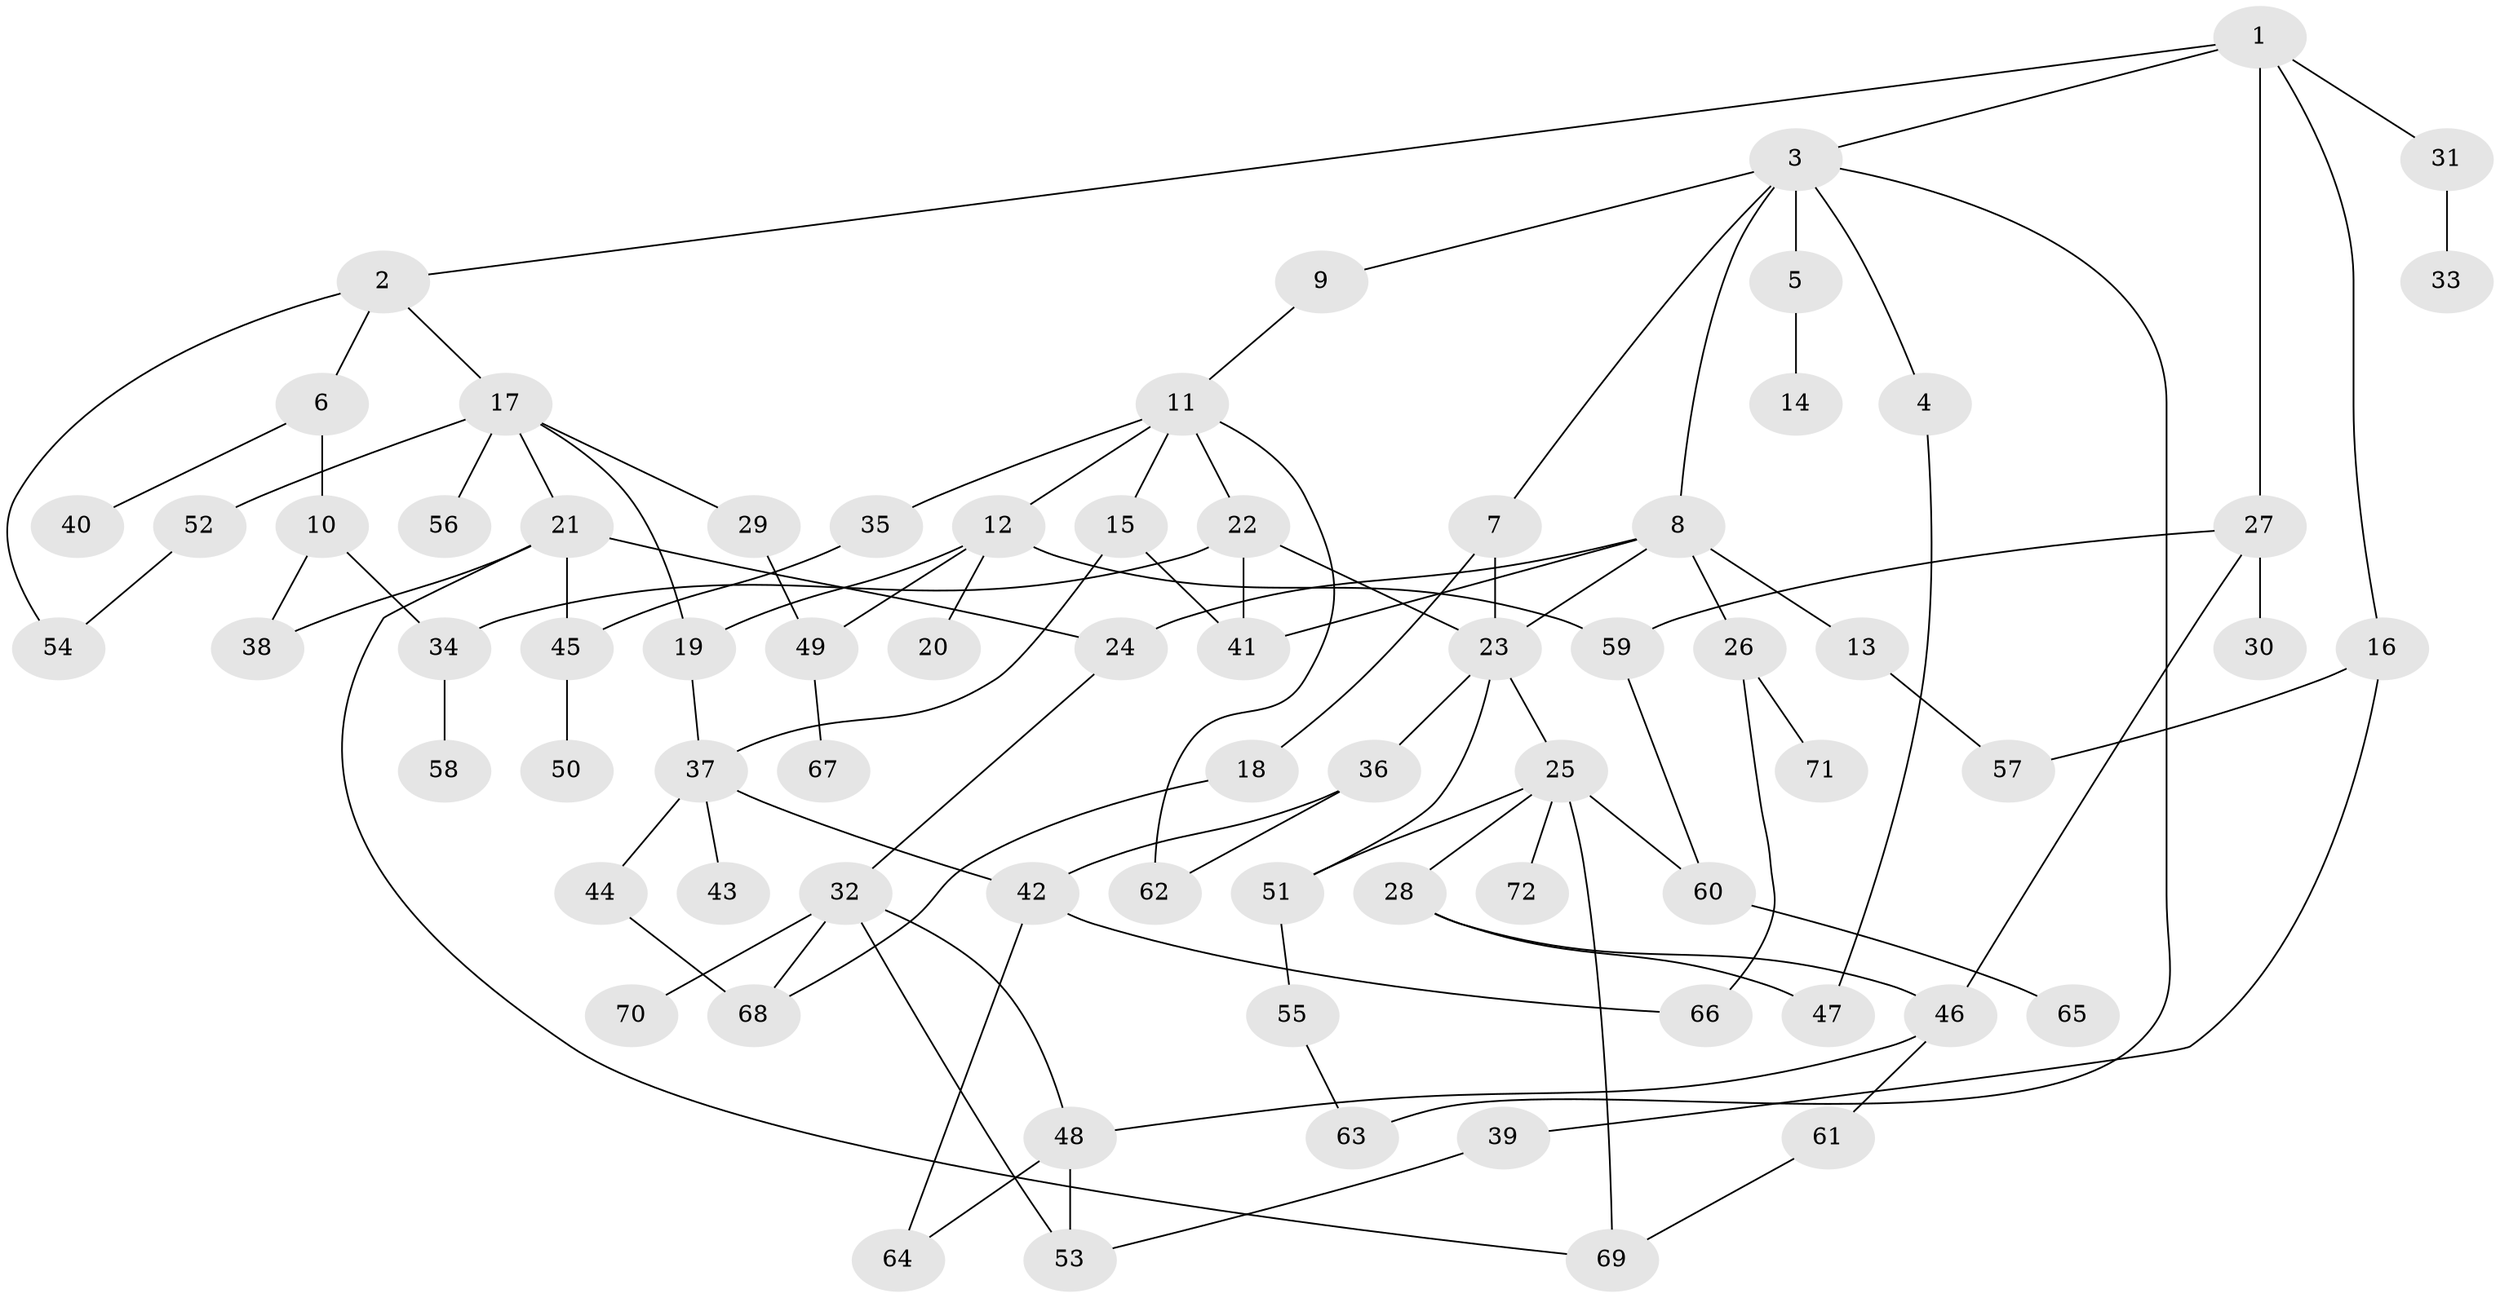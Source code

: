 // Generated by graph-tools (version 1.1) at 2025/25/03/09/25 03:25:27]
// undirected, 72 vertices, 101 edges
graph export_dot {
graph [start="1"]
  node [color=gray90,style=filled];
  1;
  2;
  3;
  4;
  5;
  6;
  7;
  8;
  9;
  10;
  11;
  12;
  13;
  14;
  15;
  16;
  17;
  18;
  19;
  20;
  21;
  22;
  23;
  24;
  25;
  26;
  27;
  28;
  29;
  30;
  31;
  32;
  33;
  34;
  35;
  36;
  37;
  38;
  39;
  40;
  41;
  42;
  43;
  44;
  45;
  46;
  47;
  48;
  49;
  50;
  51;
  52;
  53;
  54;
  55;
  56;
  57;
  58;
  59;
  60;
  61;
  62;
  63;
  64;
  65;
  66;
  67;
  68;
  69;
  70;
  71;
  72;
  1 -- 2;
  1 -- 3;
  1 -- 16;
  1 -- 27;
  1 -- 31;
  2 -- 6;
  2 -- 17;
  2 -- 54;
  3 -- 4;
  3 -- 5;
  3 -- 7;
  3 -- 8;
  3 -- 9;
  3 -- 63;
  4 -- 47;
  5 -- 14;
  6 -- 10;
  6 -- 40;
  7 -- 18;
  7 -- 23;
  8 -- 13;
  8 -- 23;
  8 -- 26;
  8 -- 24;
  8 -- 41;
  9 -- 11;
  10 -- 34;
  10 -- 38;
  11 -- 12;
  11 -- 15;
  11 -- 22;
  11 -- 35;
  11 -- 62;
  12 -- 19;
  12 -- 20;
  12 -- 59;
  12 -- 49;
  13 -- 57;
  15 -- 41;
  15 -- 37;
  16 -- 39;
  16 -- 57;
  17 -- 21;
  17 -- 29;
  17 -- 52;
  17 -- 56;
  17 -- 19;
  18 -- 68;
  19 -- 37;
  21 -- 24;
  21 -- 45;
  21 -- 38;
  21 -- 69;
  22 -- 41;
  22 -- 34;
  22 -- 23;
  23 -- 25;
  23 -- 36;
  23 -- 51;
  24 -- 32;
  25 -- 28;
  25 -- 60;
  25 -- 69;
  25 -- 72;
  25 -- 51;
  26 -- 66;
  26 -- 71;
  27 -- 30;
  27 -- 59;
  27 -- 46;
  28 -- 46;
  28 -- 47;
  29 -- 49;
  31 -- 33;
  32 -- 48;
  32 -- 53;
  32 -- 68;
  32 -- 70;
  34 -- 58;
  35 -- 45;
  36 -- 42;
  36 -- 62;
  37 -- 43;
  37 -- 44;
  37 -- 42;
  39 -- 53;
  42 -- 64;
  42 -- 66;
  44 -- 68;
  45 -- 50;
  46 -- 61;
  46 -- 48;
  48 -- 64;
  48 -- 53;
  49 -- 67;
  51 -- 55;
  52 -- 54;
  55 -- 63;
  59 -- 60;
  60 -- 65;
  61 -- 69;
}
